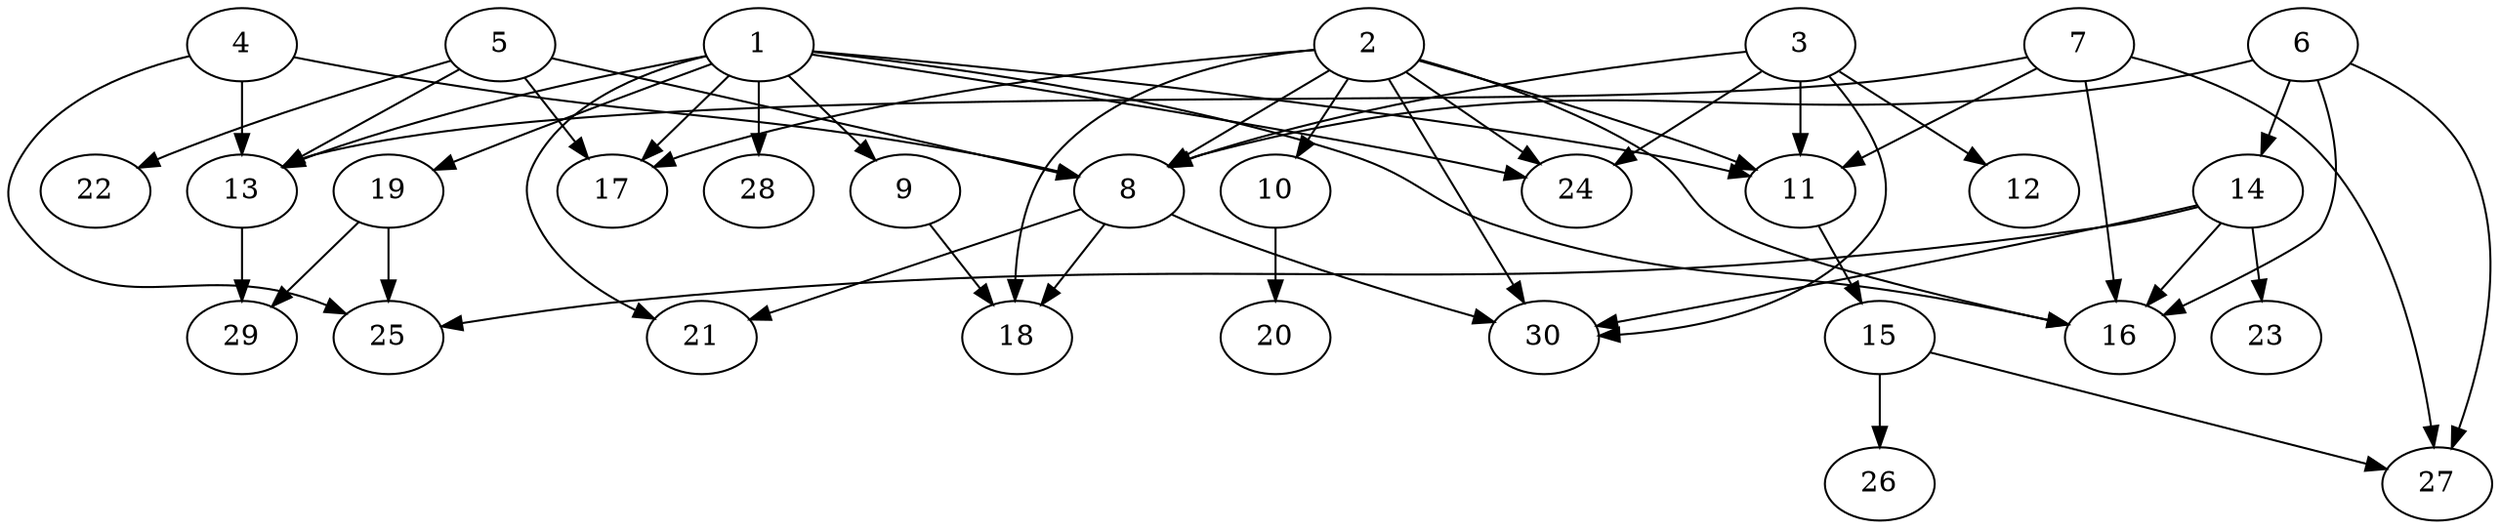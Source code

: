 // DAG automatically generated by daggen at Wed Apr 12 12:21:47 2017
// ./daggen --dot -n 30 --jump=5 --fat=0.6 --regularity=0.4 --density=0.6 
digraph G {
  1 [size="368293445632", alpha="0.19"]
  1 -> 9 [size ="411041792"]
  1 -> 11 [size ="411041792"]
  1 -> 13 [size ="411041792"]
  1 -> 16 [size ="411041792"]
  1 -> 17 [size ="411041792"]
  1 -> 19 [size ="411041792"]
  1 -> 21 [size ="411041792"]
  1 -> 24 [size ="411041792"]
  1 -> 28 [size ="411041792"]
  2 [size="782757789696", alpha="0.15"]
  2 -> 8 [size ="679477248"]
  2 -> 10 [size ="679477248"]
  2 -> 11 [size ="679477248"]
  2 -> 16 [size ="679477248"]
  2 -> 17 [size ="679477248"]
  2 -> 18 [size ="679477248"]
  2 -> 24 [size ="679477248"]
  2 -> 30 [size ="679477248"]
  3 [size="134217728000", alpha="0.10"]
  3 -> 8 [size ="209715200"]
  3 -> 11 [size ="209715200"]
  3 -> 12 [size ="209715200"]
  3 -> 24 [size ="209715200"]
  3 -> 30 [size ="209715200"]
  4 [size="231928233984", alpha="0.15"]
  4 -> 8 [size ="301989888"]
  4 -> 13 [size ="301989888"]
  4 -> 25 [size ="301989888"]
  5 [size="37122296428", alpha="0.07"]
  5 -> 8 [size ="838860800"]
  5 -> 13 [size ="838860800"]
  5 -> 17 [size ="838860800"]
  5 -> 22 [size ="838860800"]
  6 [size="226545879244", alpha="0.13"]
  6 -> 8 [size ="209715200"]
  6 -> 14 [size ="209715200"]
  6 -> 16 [size ="209715200"]
  6 -> 27 [size ="209715200"]
  7 [size="17063874768", alpha="0.08"]
  7 -> 11 [size ="679477248"]
  7 -> 13 [size ="679477248"]
  7 -> 16 [size ="679477248"]
  7 -> 27 [size ="679477248"]
  8 [size="5273810312", alpha="0.02"]
  8 -> 18 [size ="301989888"]
  8 -> 21 [size ="301989888"]
  8 -> 30 [size ="301989888"]
  9 [size="39961359424", alpha="0.17"]
  9 -> 18 [size ="33554432"]
  10 [size="243622252713", alpha="0.16"]
  10 -> 20 [size ="209715200"]
  11 [size="17523034717", alpha="0.07"]
  11 -> 15 [size ="679477248"]
  12 [size="199172317877", alpha="0.08"]
  13 [size="1073741824000", alpha="0.08"]
  13 -> 29 [size ="838860800"]
  14 [size="253714402621", alpha="0.07"]
  14 -> 16 [size ="301989888"]
  14 -> 23 [size ="301989888"]
  14 -> 25 [size ="301989888"]
  14 -> 30 [size ="301989888"]
  15 [size="549755813888", alpha="0.06"]
  15 -> 26 [size ="536870912"]
  15 -> 27 [size ="536870912"]
  16 [size="231928233984", alpha="0.11"]
  17 [size="4585216640", alpha="0.14"]
  18 [size="21330118875", alpha="0.20"]
  19 [size="11205549503", alpha="0.17"]
  19 -> 25 [size ="209715200"]
  19 -> 29 [size ="209715200"]
  20 [size="57758986583", alpha="0.02"]
  21 [size="197831123388", alpha="0.16"]
  22 [size="8026831691", alpha="0.03"]
  23 [size="47214173678", alpha="0.09"]
  24 [size="68719476736", alpha="0.12"]
  25 [size="4671269772", alpha="0.10"]
  26 [size="231928233984", alpha="0.19"]
  27 [size="22394737983", alpha="0.16"]
  28 [size="1098860372", alpha="0.11"]
  29 [size="1073741824000", alpha="0.07"]
  30 [size="1073741824000", alpha="0.17"]
}
